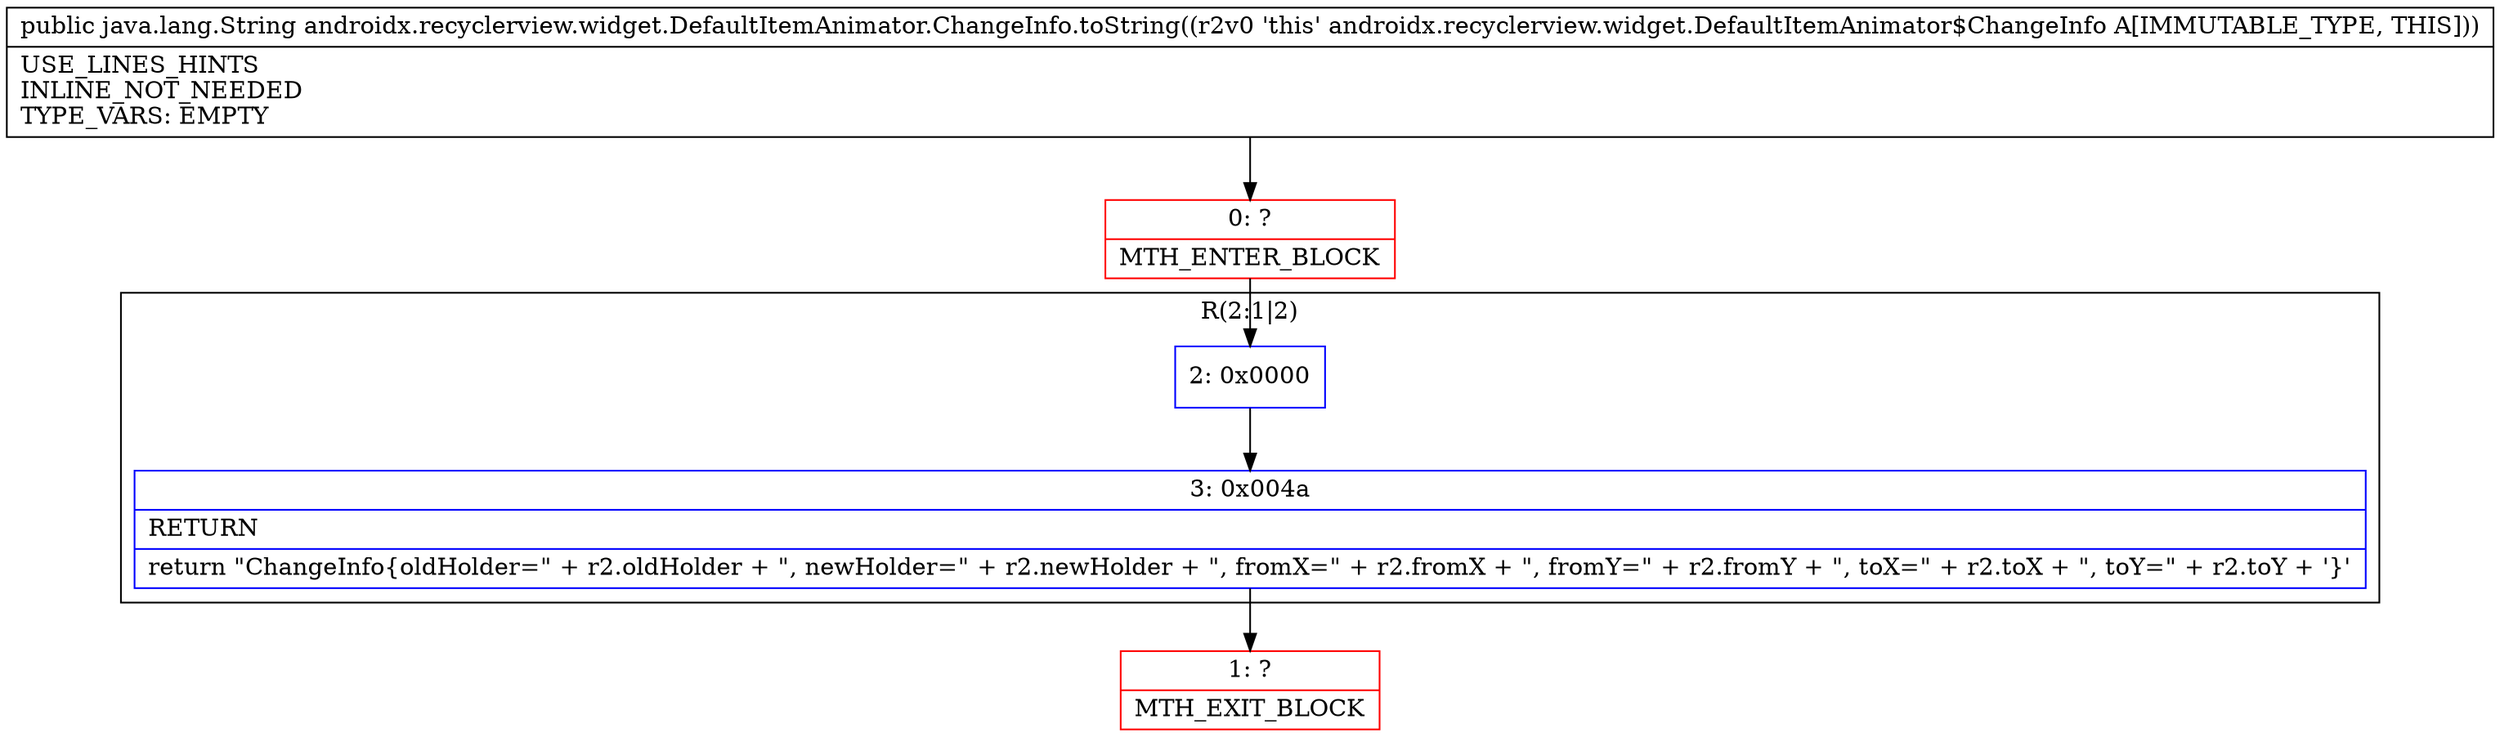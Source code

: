 digraph "CFG forandroidx.recyclerview.widget.DefaultItemAnimator.ChangeInfo.toString()Ljava\/lang\/String;" {
subgraph cluster_Region_1201061365 {
label = "R(2:1|2)";
node [shape=record,color=blue];
Node_2 [shape=record,label="{2\:\ 0x0000}"];
Node_3 [shape=record,label="{3\:\ 0x004a|RETURN\l|return \"ChangeInfo\{oldHolder=\" + r2.oldHolder + \", newHolder=\" + r2.newHolder + \", fromX=\" + r2.fromX + \", fromY=\" + r2.fromY + \", toX=\" + r2.toX + \", toY=\" + r2.toY + '\}'\l}"];
}
Node_0 [shape=record,color=red,label="{0\:\ ?|MTH_ENTER_BLOCK\l}"];
Node_1 [shape=record,color=red,label="{1\:\ ?|MTH_EXIT_BLOCK\l}"];
MethodNode[shape=record,label="{public java.lang.String androidx.recyclerview.widget.DefaultItemAnimator.ChangeInfo.toString((r2v0 'this' androidx.recyclerview.widget.DefaultItemAnimator$ChangeInfo A[IMMUTABLE_TYPE, THIS]))  | USE_LINES_HINTS\lINLINE_NOT_NEEDED\lTYPE_VARS: EMPTY\l}"];
MethodNode -> Node_0;Node_2 -> Node_3;
Node_3 -> Node_1;
Node_0 -> Node_2;
}

